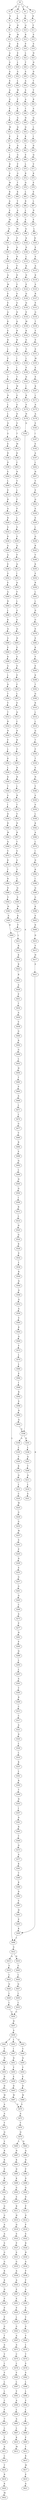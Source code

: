 strict digraph  {
	S0 -> S1 [ label = D ];
	S0 -> S2 [ label = S ];
	S0 -> S3 [ label = F ];
	S0 -> S4 [ label = I ];
	S1 -> S5 [ label = S ];
	S2 -> S6 [ label = V ];
	S3 -> S7 [ label = D ];
	S4 -> S8 [ label = L ];
	S5 -> S9 [ label = G ];
	S6 -> S10 [ label = Q ];
	S7 -> S11 [ label = F ];
	S8 -> S12 [ label = H ];
	S9 -> S13 [ label = N ];
	S10 -> S14 [ label = R ];
	S11 -> S15 [ label = S ];
	S12 -> S16 [ label = M ];
	S13 -> S17 [ label = G ];
	S14 -> S18 [ label = P ];
	S15 -> S19 [ label = S ];
	S16 -> S20 [ label = K ];
	S17 -> S21 [ label = A ];
	S18 -> S22 [ label = L ];
	S19 -> S23 [ label = N ];
	S20 -> S24 [ label = E ];
	S21 -> S25 [ label = G ];
	S22 -> S26 [ label = T ];
	S23 -> S27 [ label = N ];
	S24 -> S28 [ label = L ];
	S25 -> S29 [ label = A ];
	S26 -> S30 [ label = S ];
	S27 -> S31 [ label = D ];
	S28 -> S32 [ label = G ];
	S29 -> S33 [ label = E ];
	S30 -> S34 [ label = A ];
	S31 -> S35 [ label = T ];
	S32 -> S36 [ label = L ];
	S33 -> S37 [ label = A ];
	S34 -> S38 [ label = S ];
	S35 -> S39 [ label = V ];
	S36 -> S40 [ label = W ];
	S37 -> S41 [ label = G ];
	S38 -> S42 [ label = A ];
	S39 -> S43 [ label = R ];
	S40 -> S44 [ label = F ];
	S41 -> S45 [ label = P ];
	S42 -> S46 [ label = T ];
	S43 -> S47 [ label = S ];
	S44 -> S48 [ label = E ];
	S45 -> S49 [ label = L ];
	S46 -> S50 [ label = N ];
	S47 -> S51 [ label = Q ];
	S48 -> S52 [ label = G ];
	S49 -> S53 [ label = M ];
	S50 -> S54 [ label = Q ];
	S51 -> S55 [ label = L ];
	S52 -> S56 [ label = Q ];
	S53 -> S57 [ label = E ];
	S54 -> S58 [ label = K ];
	S55 -> S59 [ label = I ];
	S56 -> S60 [ label = P ];
	S57 -> S61 [ label = E ];
	S58 -> S62 [ label = S ];
	S59 -> S63 [ label = D ];
	S60 -> S64 [ label = D ];
	S61 -> S65 [ label = L ];
	S62 -> S66 [ label = E ];
	S63 -> S67 [ label = Q ];
	S64 -> S68 [ label = G ];
	S65 -> S69 [ label = R ];
	S66 -> S70 [ label = L ];
	S67 -> S71 [ label = V ];
	S68 -> S72 [ label = F ];
	S69 -> S73 [ label = S ];
	S70 -> S74 [ label = R ];
	S71 -> S75 [ label = K ];
	S72 -> S76 [ label = G ];
	S73 -> S77 [ label = M ];
	S74 -> S78 [ label = Q ];
	S75 -> S79 [ label = E ];
	S76 -> S80 [ label = T ];
	S77 -> S81 [ label = R ];
	S78 -> S82 [ label = L ];
	S79 -> S83 [ label = E ];
	S80 -> S84 [ label = K ];
	S81 -> S85 [ label = A ];
	S82 -> S86 [ label = R ];
	S83 -> S87 [ label = L ];
	S84 -> S88 [ label = Y ];
	S85 -> S89 [ label = S ];
	S86 -> S90 [ label = L ];
	S87 -> S91 [ label = N ];
	S88 -> S92 [ label = A ];
	S89 -> S93 [ label = M ];
	S90 -> S94 [ label = S ];
	S91 -> S95 [ label = E ];
	S92 -> S96 [ label = E ];
	S93 -> S97 [ label = A ];
	S94 -> S98 [ label = Q ];
	S95 -> S99 [ label = L ];
	S96 -> S100 [ label = W ];
	S97 -> S101 [ label = R ];
	S98 -> S102 [ label = K ];
	S99 -> S103 [ label = R ];
	S100 -> S104 [ label = P ];
	S101 -> S105 [ label = R ];
	S102 -> S106 [ label = D ];
	S103 -> S107 [ label = E ];
	S104 -> S108 [ label = Q ];
	S105 -> S109 [ label = E ];
	S106 -> S110 [ label = L ];
	S107 -> S111 [ label = S ];
	S108 -> S112 [ label = N ];
	S109 -> S113 [ label = L ];
	S110 -> S114 [ label = K ];
	S111 -> S115 [ label = A ];
	S112 -> S116 [ label = F ];
	S113 -> S117 [ label = Q ];
	S114 -> S118 [ label = D ];
	S115 -> S119 [ label = K ];
	S116 -> S120 [ label = D ];
	S117 -> S121 [ label = M ];
	S118 -> S122 [ label = E ];
	S119 -> S123 [ label = S ];
	S120 -> S124 [ label = V ];
	S121 -> S125 [ label = E ];
	S122 -> S126 [ label = Q ];
	S123 -> S127 [ label = R ];
	S124 -> S128 [ label = S ];
	S125 -> S129 [ label = E ];
	S126 -> S130 [ label = Q ];
	S127 -> S131 [ label = E ];
	S128 -> S132 [ label = G ];
	S129 -> S133 [ label = A ];
	S130 -> S134 [ label = E ];
	S131 -> S135 [ label = G ];
	S132 -> S136 [ label = D ];
	S133 -> S137 [ label = K ];
	S134 -> S138 [ label = M ];
	S135 -> S139 [ label = T ];
	S136 -> S140 [ label = Q ];
	S137 -> S141 [ label = E ];
	S138 -> S142 [ label = K ];
	S139 -> S143 [ label = V ];
	S140 -> S144 [ label = R ];
	S141 -> S145 [ label = R ];
	S142 -> S146 [ label = E ];
	S143 -> S147 [ label = E ];
	S144 -> S148 [ label = R ];
	S145 -> S149 [ label = L ];
	S146 -> S150 [ label = V ];
	S147 -> S151 [ label = E ];
	S148 -> S152 [ label = Q ];
	S149 -> S153 [ label = E ];
	S150 -> S154 [ label = L ];
	S151 -> S155 [ label = M ];
	S152 -> S156 [ label = I ];
	S153 -> S157 [ label = A ];
	S154 -> S158 [ label = P ];
	S155 -> S159 [ label = E ];
	S156 -> S160 [ label = I ];
	S157 -> S161 [ label = T ];
	S158 -> S162 [ label = D ];
	S159 -> S163 [ label = E ];
	S160 -> S164 [ label = T ];
	S161 -> S165 [ label = I ];
	S162 -> S166 [ label = I ];
	S163 -> S167 [ label = K ];
	S164 -> S168 [ label = W ];
	S165 -> S169 [ label = N ];
	S166 -> S170 [ label = R ];
	S167 -> S171 [ label = L ];
	S168 -> S172 [ label = G ];
	S169 -> S173 [ label = L ];
	S170 -> S174 [ label = S ];
	S171 -> S175 [ label = A ];
	S172 -> S176 [ label = G ];
	S173 -> S177 [ label = L ];
	S174 -> S178 [ label = N ];
	S175 -> S179 [ label = A ];
	S176 -> S180 [ label = D ];
	S177 -> S181 [ label = Q ];
	S178 -> S182 [ label = Q ];
	S179 -> S183 [ label = S ];
	S180 -> S184 [ label = S ];
	S181 -> S185 [ label = G ];
	S182 -> S186 [ label = A ];
	S183 -> S187 [ label = I ];
	S184 -> S188 [ label = T ];
	S185 -> S189 [ label = E ];
	S186 -> S190 [ label = A ];
	S186 -> S191 [ label = K ];
	S187 -> S192 [ label = E ];
	S188 -> S193 [ label = M ];
	S189 -> S194 [ label = R ];
	S190 -> S195 [ label = L ];
	S191 -> S196 [ label = L ];
	S192 -> S197 [ label = A ];
	S193 -> S198 [ label = K ];
	S194 -> S199 [ label = D ];
	S195 -> S200 [ label = V ];
	S196 -> S201 [ label = Q ];
	S197 -> S202 [ label = L ];
	S198 -> S203 [ label = C ];
	S199 -> S204 [ label = E ];
	S200 -> S205 [ label = K ];
	S201 -> S206 [ label = T ];
	S202 -> S207 [ label = H ];
	S203 -> S208 [ label = N ];
	S204 -> S209 [ label = L ];
	S205 -> S210 [ label = Q ];
	S206 -> S211 [ label = Q ];
	S207 -> S212 [ label = V ];
	S208 -> S213 [ label = V ];
	S209 -> S214 [ label = E ];
	S210 -> S215 [ label = L ];
	S211 -> S216 [ label = L ];
	S212 -> S217 [ label = E ];
	S213 -> S218 [ label = L ];
	S214 -> S219 [ label = R ];
	S215 -> S220 [ label = C ];
	S216 -> S221 [ label = S ];
	S217 -> S222 [ label = Q ];
	S218 -> S223 [ label = F ];
	S219 -> S224 [ label = A ];
	S220 -> S225 [ label = W ];
	S222 -> S226 [ label = S ];
	S223 -> S227 [ label = P ];
	S224 -> S228 [ label = R ];
	S225 -> S229 [ label = G ];
	S226 -> S230 [ label = E ];
	S227 -> S231 [ label = L ];
	S228 -> S232 [ label = S ];
	S229 -> S233 [ label = G ];
	S230 -> S234 [ label = L ];
	S231 -> S235 [ label = S ];
	S232 -> S236 [ label = K ];
	S233 -> S237 [ label = W ];
	S234 -> S238 [ label = Q ];
	S235 -> S239 [ label = G ];
	S236 -> S240 [ label = A ];
	S237 -> S241 [ label = S ];
	S238 -> S242 [ label = R ];
	S239 -> S243 [ label = Q ];
	S240 -> S244 [ label = A ];
	S241 -> S245 [ label = P ];
	S242 -> S246 [ label = V ];
	S243 -> S247 [ label = P ];
	S244 -> S248 [ label = E ];
	S245 -> S249 [ label = D ];
	S246 -> S250 [ label = K ];
	S247 -> S251 [ label = Q ];
	S248 -> S252 [ label = G ];
	S249 -> S253 [ label = S ];
	S250 -> S254 [ label = S ];
	S251 -> S255 [ label = I ];
	S252 -> S256 [ label = E ];
	S253 -> S257 [ label = G ];
	S254 -> S258 [ label = R ];
	S255 -> S259 [ label = Q ];
	S256 -> S260 [ label = A ];
	S257 -> S261 [ label = G ];
	S258 -> S262 [ label = L ];
	S259 -> S263 [ label = F ];
	S260 -> S264 [ label = R ];
	S261 -> S265 [ label = Q ];
	S262 -> S266 [ label = L ];
	S263 -> S267 [ label = L ];
	S264 -> S268 [ label = L ];
	S265 -> S269 [ label = C ];
	S266 -> S270 [ label = D ];
	S267 -> S271 [ label = G ];
	S268 -> S272 [ label = K ];
	S269 -> S273 [ label = A ];
	S270 -> S274 [ label = G ];
	S271 -> S275 [ label = S ];
	S272 -> S276 [ label = Q ];
	S273 -> S277 [ label = P ];
	S274 -> S278 [ label = E ];
	S275 -> S279 [ label = Q ];
	S276 -> S280 [ label = S ];
	S277 -> S281 [ label = H ];
	S278 -> S282 [ label = E ];
	S279 -> S283 [ label = R ];
	S280 -> S284 [ label = E ];
	S281 -> S285 [ label = P ];
	S282 -> S286 [ label = K ];
	S283 -> S287 [ label = E ];
	S284 -> S288 [ label = K ];
	S285 -> S289 [ label = Q ];
	S286 -> S290 [ label = V ];
	S287 -> S291 [ label = G ];
	S288 -> S292 [ label = G ];
	S289 -> S293 [ label = L ];
	S290 -> S294 [ label = E ];
	S291 -> S295 [ label = E ];
	S292 -> S296 [ label = L ];
	S293 -> S297 [ label = L ];
	S294 -> S298 [ label = K ];
	S295 -> S299 [ label = E ];
	S296 -> S300 [ label = D ];
	S297 -> S301 [ label = S ];
	S298 -> S302 [ label = T ];
	S299 -> S303 [ label = F ];
	S300 -> S304 [ label = T ];
	S301 -> S305 [ label = T ];
	S302 -> S306 [ label = Q ];
	S303 -> S307 [ label = L ];
	S304 -> S308 [ label = V ];
	S305 -> S309 [ label = R ];
	S306 -> S310 [ label = K ];
	S307 -> S311 [ label = E ];
	S308 -> S312 [ label = T ];
	S309 -> S313 [ label = C ];
	S310 -> S314 [ label = L ];
	S311 -> S315 [ label = Q ];
	S312 -> S316 [ label = R ];
	S313 -> S317 [ label = C ];
	S314 -> S318 [ label = L ];
	S315 -> S319 [ label = C ];
	S316 -> S320 [ label = N ];
	S317 -> S321 [ label = A ];
	S318 -> S322 [ label = Q ];
	S319 -> S323 [ label = D ];
	S320 -> S324 [ label = F ];
	S321 -> S325 [ label = D ];
	S322 -> S326 [ label = T ];
	S323 -> S327 [ label = R ];
	S324 -> S328 [ label = L ];
	S325 -> S329 [ label = L ];
	S326 -> S330 [ label = F ];
	S327 -> S331 [ label = P ];
	S328 -> S332 [ label = K ];
	S329 -> S333 [ label = L ];
	S330 -> S334 [ label = T ];
	S331 -> S335 [ label = L ];
	S332 -> S336 [ label = L ];
	S333 -> S337 [ label = K ];
	S334 -> S338 [ label = S ];
	S335 -> S339 [ label = R ];
	S336 -> S340 [ label = K ];
	S337 -> S341 [ label = L ];
	S338 -> S342 [ label = N ];
	S339 -> S343 [ label = H ];
	S340 -> S344 [ label = T ];
	S341 -> S345 [ label = R ];
	S342 -> S346 [ label = Y ];
	S343 -> S347 [ label = L ];
	S344 -> S348 [ label = S ];
	S345 -> S349 [ label = T ];
	S346 -> S350 [ label = S ];
	S347 -> S351 [ label = H ];
	S348 -> S352 [ label = I ];
	S349 -> S353 [ label = N ];
	S350 -> S354 [ label = S ];
	S351 -> S355 [ label = T ];
	S352 -> S356 [ label = D ];
	S353 -> S357 [ label = I ];
	S354 -> S358 [ label = L ];
	S355 -> S359 [ label = V ];
	S356 -> S360 [ label = R ];
	S357 -> S361 [ label = D ];
	S358 -> S362 [ label = K ];
	S359 -> S363 [ label = N ];
	S360 -> S364 [ label = M ];
	S361 -> S365 [ label = R ];
	S362 -> S366 [ label = A ];
	S363 -> S367 [ label = H ];
	S364 -> S368 [ label = Q ];
	S365 -> S369 [ label = T ];
	S366 -> S370 [ label = L ];
	S367 -> S371 [ label = T ];
	S368 -> S372 [ label = V ];
	S369 -> S373 [ label = Q ];
	S370 -> S374 [ label = I ];
	S371 -> S375 [ label = S ];
	S372 -> S376 [ label = K ];
	S373 -> S377 [ label = A ];
	S374 -> S378 [ label = D ];
	S375 -> S379 [ label = G ];
	S376 -> S380 [ label = T ];
	S377 -> S381 [ label = K ];
	S378 -> S382 [ label = K ];
	S379 -> S383 [ label = V ];
	S380 -> S384 [ label = R ];
	S381 -> S385 [ label = T ];
	S382 -> S386 [ label = I ];
	S383 -> S387 [ label = L ];
	S384 -> S388 [ label = D ];
	S385 -> S389 [ label = K ];
	S386 -> S390 [ label = Q ];
	S387 -> S391 [ label = Q ];
	S388 -> S392 [ label = V ];
	S389 -> S393 [ label = D ];
	S390 -> S394 [ label = G ];
	S391 -> S395 [ label = S ];
	S392 -> S396 [ label = H ];
	S393 -> S397 [ label = V ];
	S394 -> S398 [ label = K ];
	S395 -> S399 [ label = M ];
	S396 -> S400 [ label = E ];
	S397 -> S401 [ label = H ];
	S398 -> S402 [ label = S ];
	S399 -> S403 [ label = K ];
	S400 -> S404 [ label = K ];
	S401 -> S405 [ label = E ];
	S402 -> S406 [ label = K ];
	S403 -> S407 [ label = P ];
	S404 -> S408 [ label = L ];
	S405 -> S409 [ label = K ];
	S406 -> S410 [ label = D ];
	S407 -> S411 [ label = L ];
	S408 -> S412 [ label = G ];
	S409 -> S408 [ label = L ];
	S410 -> S413 [ label = V ];
	S411 -> S414 [ label = R ];
	S412 -> S415 [ label = Q ];
	S412 -> S416 [ label = H ];
	S413 -> S417 [ label = H ];
	S414 -> S418 [ label = K ];
	S415 -> S419 [ label = G ];
	S416 -> S420 [ label = G ];
	S417 -> S421 [ label = E ];
	S418 -> S422 [ label = R ];
	S419 -> S423 [ label = L ];
	S420 -> S424 [ label = L ];
	S421 -> S409 [ label = K ];
	S422 -> S425 [ label = R ];
	S423 -> S426 [ label = Q ];
	S424 -> S427 [ label = Q ];
	S425 -> S428 [ label = A ];
	S426 -> S429 [ label = L ];
	S427 -> S430 [ label = L ];
	S428 -> S431 [ label = P ];
	S429 -> S432 [ label = L ];
	S430 -> S433 [ label = L ];
	S431 -> S434 [ label = T ];
	S432 -> S435 [ label = G ];
	S433 -> S435 [ label = G ];
	S434 -> S436 [ label = A ];
	S435 -> S437 [ label = H ];
	S436 -> S438 [ label = V ];
	S437 -> S439 [ label = A ];
	S438 -> S440 [ label = G ];
	S439 -> S441 [ label = I ];
	S439 -> S442 [ label = V ];
	S439 -> S443 [ label = L ];
	S440 -> S444 [ label = R ];
	S441 -> S445 [ label = V ];
	S442 -> S446 [ label = V ];
	S443 -> S447 [ label = I ];
	S444 -> S448 [ label = G ];
	S445 -> S449 [ label = N ];
	S446 -> S450 [ label = N ];
	S447 -> S451 [ label = N ];
	S448 -> S452 [ label = L ];
	S449 -> S453 [ label = V ];
	S450 -> S454 [ label = V ];
	S451 -> S455 [ label = V ];
	S452 -> S456 [ label = H ];
	S453 -> S457 [ label = D ];
	S454 -> S458 [ label = E ];
	S455 -> S459 [ label = E ];
	S456 -> S460 [ label = T ];
	S457 -> S461 [ label = D ];
	S458 -> S462 [ label = D ];
	S459 -> S463 [ label = D ];
	S460 -> S464 [ label = P ];
	S461 -> S465 [ label = W ];
	S462 -> S466 [ label = W ];
	S463 -> S467 [ label = W ];
	S464 -> S468 [ label = A ];
	S465 -> S469 [ label = A ];
	S466 -> S470 [ label = S ];
	S467 -> S470 [ label = S ];
	S468 -> S471 [ label = L ];
	S469 -> S472 [ label = A ];
	S470 -> S473 [ label = A ];
	S471 -> S474 [ label = L ];
	S472 -> S475 [ label = Y ];
	S473 -> S476 [ label = Y ];
	S474 -> S477 [ label = G ];
	S475 -> S478 [ label = Q ];
	S476 -> S479 [ label = Q ];
	S477 -> S480 [ label = V ];
	S478 -> S481 [ label = V ];
	S479 -> S482 [ label = D ];
	S479 -> S483 [ label = L ];
	S480 -> S484 [ label = R ];
	S481 -> S485 [ label = R ];
	S482 -> S486 [ label = Q ];
	S483 -> S487 [ label = N ];
	S484 -> S488 [ label = S ];
	S485 -> S489 [ label = K ];
	S486 -> S490 [ label = D ];
	S487 -> S491 [ label = K ];
	S488 -> S492 [ label = Q ];
	S489 -> S493 [ label = E ];
	S490 -> S494 [ label = P ];
	S491 -> S495 [ label = D ];
	S492 -> S496 [ label = L ];
	S493 -> S497 [ label = K ];
	S494 -> S498 [ label = D ];
	S495 -> S499 [ label = K ];
	S496 -> S500 [ label = N ];
	S497 -> S501 [ label = S ];
	S498 -> S502 [ label = Q ];
	S499 -> S503 [ label = G ];
	S500 -> S504 [ label = Q ];
	S501 -> S505 [ label = A ];
	S502 -> S506 [ label = D ];
	S503 -> S507 [ label = S ];
	S504 -> S508 [ label = I ];
	S505 -> S509 [ label = G ];
	S506 -> S510 [ label = P ];
	S507 -> S511 [ label = R ];
	S508 -> S512 [ label = R ];
	S509 -> S513 [ label = G ];
	S510 -> S514 [ label = D ];
	S511 -> S515 [ label = H ];
	S512 -> S516 [ label = L ];
	S513 -> S517 [ label = A ];
	S514 -> S518 [ label = P ];
	S515 -> S519 [ label = Q ];
	S516 -> S520 [ label = H ];
	S517 -> S521 [ label = A ];
	S518 -> S522 [ label = S ];
	S519 -> S523 [ label = S ];
	S520 -> S524 [ label = Q ];
	S521 -> S525 [ label = S ];
	S522 -> S526 [ label = R ];
	S523 -> S527 [ label = P ];
	S524 -> S528 [ label = K ];
	S525 -> S529 [ label = G ];
	S526 -> S530 [ label = H ];
	S527 -> S531 [ label = S ];
	S528 -> S532 [ label = E ];
	S529 -> S533 [ label = G ];
	S530 -> S534 [ label = A ];
	S531 -> S535 [ label = G ];
	S532 -> S536 [ label = L ];
	S533 -> S537 [ label = K ];
	S534 -> S538 [ label = P ];
	S535 -> S539 [ label = A ];
	S536 -> S540 [ label = R ];
	S537 -> S541 [ label = K ];
	S538 -> S542 [ label = F ];
	S539 -> S543 [ label = A ];
	S540 -> S544 [ label = Q ];
	S541 -> S545 [ label = D ];
	S542 -> S546 [ label = A ];
	S543 -> S547 [ label = E ];
	S544 -> S548 [ label = Q ];
	S545 -> S549 [ label = F ];
	S546 -> S550 [ label = T ];
	S547 -> S551 [ label = E ];
	S548 -> S552 [ label = Q ];
	S549 -> S553 [ label = P ];
	S550 -> S554 [ label = S ];
	S551 -> S555 [ label = P ];
	S552 -> S556 [ label = A ];
	S553 -> S557 [ label = F ];
	S554 -> S558 [ label = V ];
	S555 -> S559 [ label = L ];
	S556 -> S560 [ label = V ];
	S557 -> S561 [ label = G ];
	S558 -> S562 [ label = G ];
	S559 -> S563 [ label = G ];
	S560 -> S564 [ label = K ];
	S561 -> S565 [ label = T ];
	S562 -> S566 [ label = V ];
	S563 -> S567 [ label = A ];
	S564 -> S568 [ label = Q ];
	S565 -> S569 [ label = A ];
	S566 -> S570 [ label = L ];
	S567 -> S571 [ label = A ];
	S568 -> S572 [ label = F ];
	S569 -> S573 [ label = V ];
	S570 -> S574 [ label = T ];
	S571 -> S575 [ label = C ];
	S572 -> S576 [ label = L ];
	S573 -> S577 [ label = L ];
	S574 -> S578 [ label = S ];
	S575 -> S579 [ label = L ];
	S576 -> S580 [ label = L ];
	S577 -> S581 [ label = V ];
	S578 -> S582 [ label = S ];
	S579 -> S583 [ label = V ];
	S580 -> S584 [ label = E ];
	S581 -> S585 [ label = L ];
	S582 -> S586 [ label = L ];
	S583 -> S587 [ label = L ];
	S584 -> S588 [ label = I ];
	S585 -> S589 [ label = L ];
	S586 -> S590 [ label = L ];
	S587 -> S591 [ label = V ];
	S588 -> S592 [ label = R ];
	S589 -> S593 [ label = C ];
	S590 -> S594 [ label = V ];
	S591 -> S595 [ label = A ];
	S592 -> S596 [ label = S ];
	S593 -> S597 [ label = F ];
	S594 -> S598 [ label = L ];
	S595 -> S599 [ label = L ];
	S596 -> S600 [ label = N ];
	S597 -> S601 [ label = T ];
	S598 -> S602 [ label = L ];
	S599 -> S603 [ label = A ];
	S600 -> S604 [ label = Q ];
	S601 -> S605 [ label = L ];
	S602 -> S606 [ label = Q ];
	S603 -> S607 [ label = L ];
	S604 -> S186 [ label = A ];
	S605 -> S608 [ label = T ];
	S606 -> S609 [ label = P ];
	S607 -> S610 [ label = K ];
	S608 -> S611 [ label = A ];
	S609 -> S612 [ label = T ];
	S610 -> S613 [ label = M ];
	S611 -> S614 [ label = L ];
	S612 -> S615 [ label = K ];
	S614 -> S616 [ label = T ];
	S615 -> S617 [ label = M ];
	S616 -> S618 [ label = R ];
	S617 -> S619 [ label = E ];
	S618 -> S620 [ label = K ];
	S619 -> S621 [ label = A ];
	S620 -> S622 [ label = M ];
}
